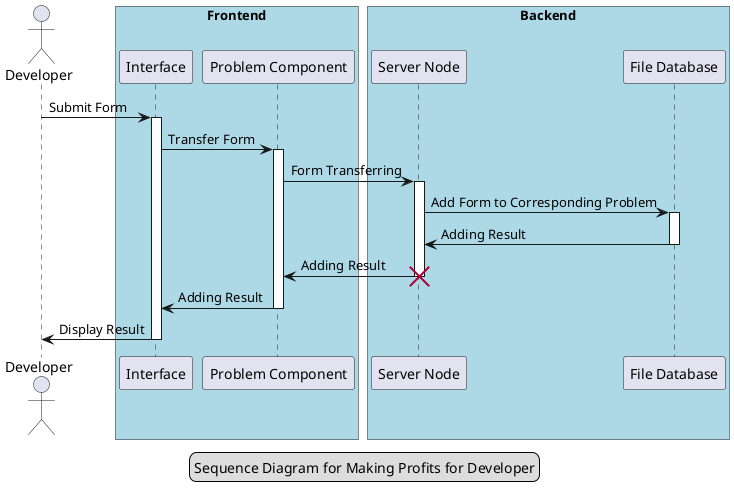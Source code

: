 ' 开发者在提交题目时可以通过HTTP协议发送填写的表单，服务器将会对该表单进行处理并加入题目的属性中。在向学习者显示题目时，服务器会查询相关属性以决定收费金额。
' @startuml
' ' left to right direction
' actor developer as de
' package Frontend {
'     usecase "Interface" as inter
'     usecase "Problem Component" as pc
' }
' package Backend {
'   usecase "File Database" as fd
'   usecase "Server Node" as sn
' }
' de --> inter: "Submit Form"
' inter --> pc: "Transfer Form"
' pc --> sn: "Form Transferring"
' sn --> fd: "Add Form to Problem"
' sn --> pc: "Adding Result"
' pc --> inter: "Adding Result"
' inter --> de: "Display Result"
' @enduml

@startuml
' skinparam backgroundColor #EEEBDC
' skinparam handwritten true


' skinparam box {
'   backgroundColor #LightBlue
' }

' skinparam sequence {
' ArrowColor DeepSkyBlue
' ActorBorderColor DeepSkyBlue
' LifeLineBorderColor blue
' LifeLineBackgroundColor #A9DCDF

' ParticipantBorderColor DeepSkyBlue
' ParticipantBackgroundColor DodgerBlue
' ParticipantFontName Impact
' ParticipantFontSize 17
' ParticipantFontColor #A9DCDF

' ActorBackgroundColor aqua
' ActorFontColor DeepSkyBlue
' ActorFontSize 17
' ActorFontName Aapex
' }

actor Developer

box "Frontend" #LightBlue
participant "Interface" as A
participant "Problem Component" as B
end box
box "Backend" #LightBlue
participant "Server Node" as C
participant "File Database" as D
end box

Developer -> A: Submit Form
activate A

A -> B: Transfer Form
activate B

B -> C: Form Transferring
activate C

C -> D: Add Form to Corresponding Problem
activate D

D -> C: Adding Result
deactivate D

C -> B: Adding Result
destroy C

B -> A: Adding Result
deactivate B

A -> Developer: Display Result
deactivate A

legend center
Sequence Diagram for Making Profits for Developer
endlegend
@enduml